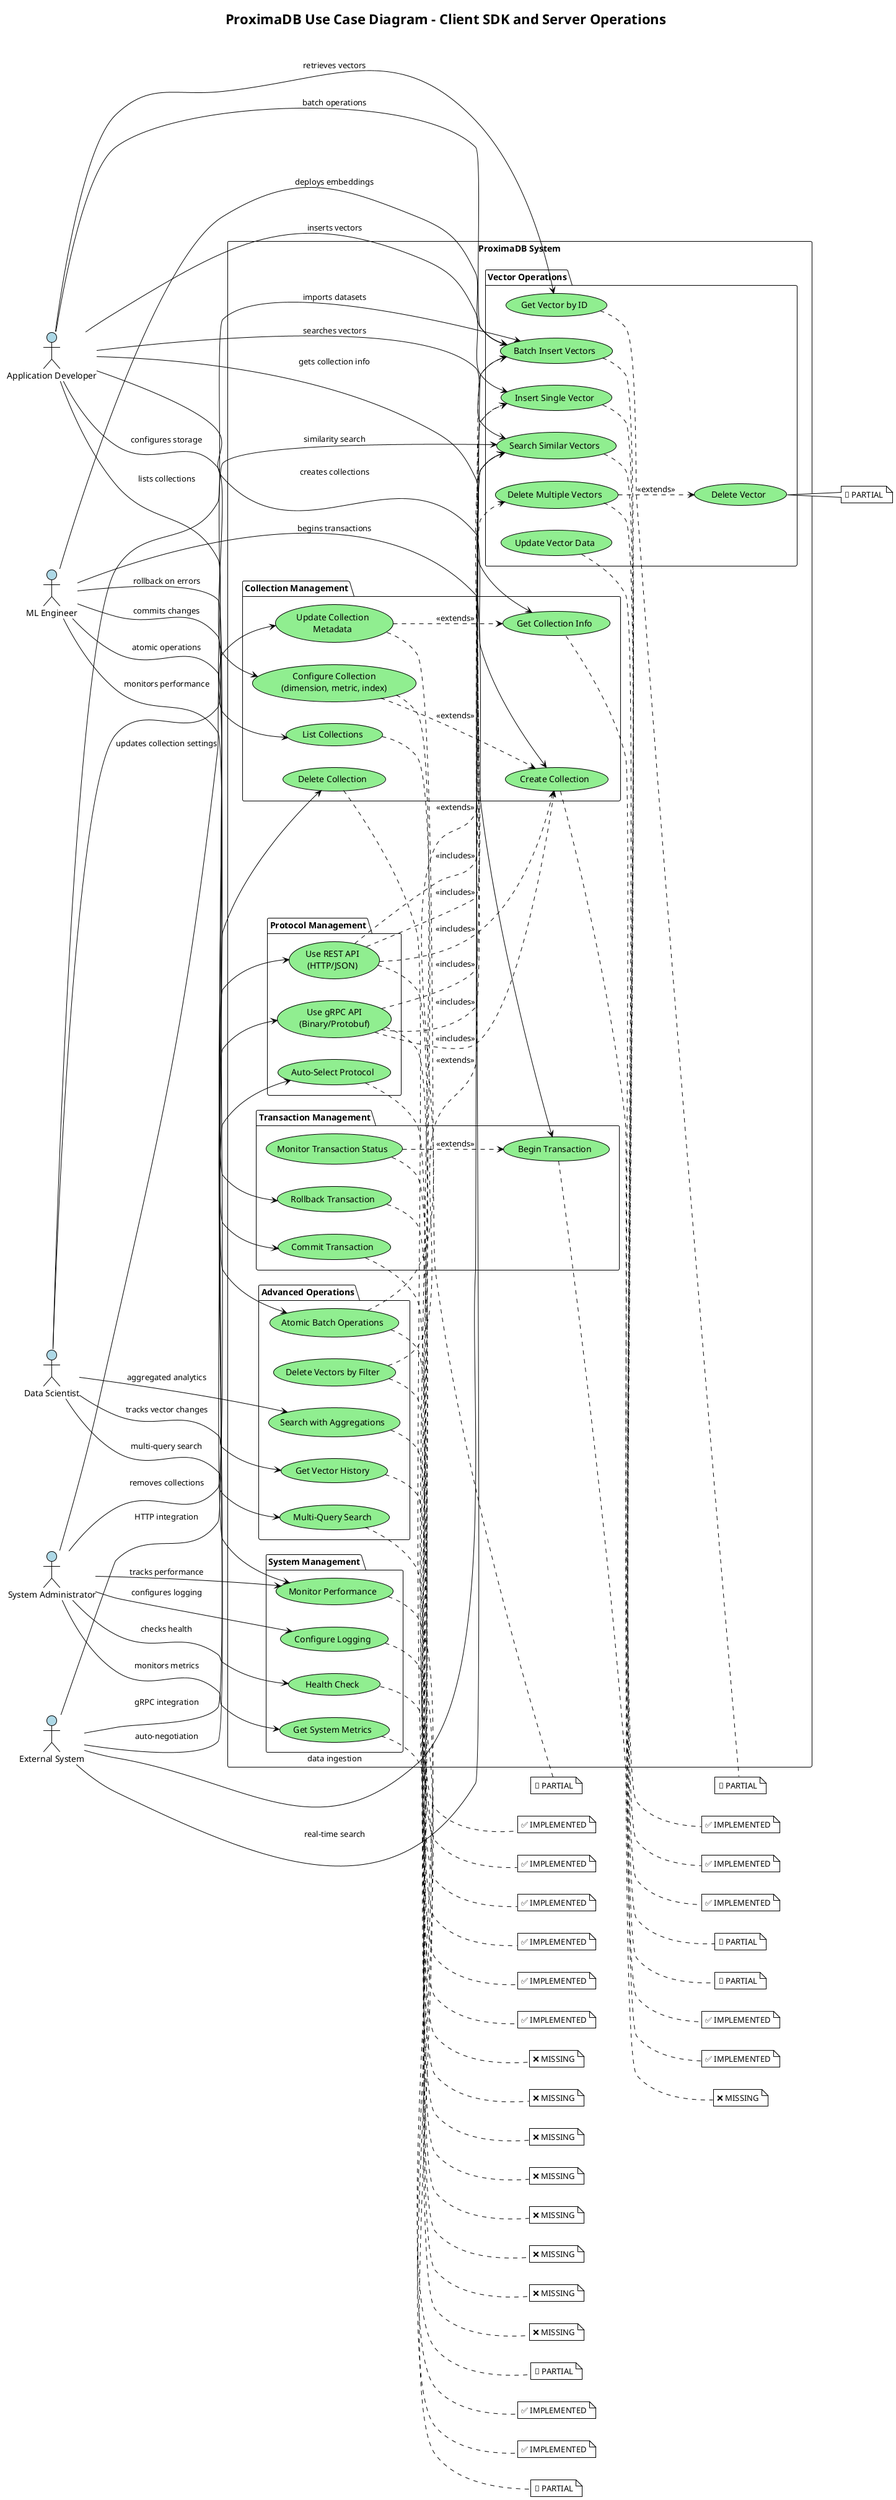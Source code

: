 @startuml ProximaDB_Use_Case_Diagram
!theme plain
skinparam backgroundColor white
skinparam actorBackgroundColor lightblue
skinparam usecaseBackgroundColor lightgreen

title ProximaDB Use Case Diagram - Client SDK and Server Operations

left to right direction

' Actors
actor "Application Developer" as Developer
actor "Data Scientist" as DataScientist  
actor "ML Engineer" as MLEngineer
actor "System Administrator" as SysAdmin
actor "External System" as ExtSys

' System Boundary
rectangle "ProximaDB System" {
    
    ' Collection Management Use Cases
    package "Collection Management" {
        usecase "Create Collection" as UC1
        usecase "Configure Collection\n(dimension, metric, index)" as UC2
        usecase "List Collections" as UC3
        usecase "Get Collection Info" as UC4
        usecase "Update Collection\nMetadata" as UC5
        usecase "Delete Collection" as UC6
    }
    
    ' Vector Operations Use Cases  
    package "Vector Operations" {
        usecase "Insert Single Vector" as UC7
        usecase "Batch Insert Vectors" as UC8
        usecase "Search Similar Vectors" as UC9
        usecase "Get Vector by ID" as UC10
        usecase "Update Vector Data" as UC11
        usecase "Delete Vector" as UC12
        usecase "Delete Multiple Vectors" as UC13
    }
    
    ' Advanced Vector Operations
    package "Advanced Operations" {
        usecase "Multi-Query Search" as UC14
        usecase "Search with Aggregations" as UC15
        usecase "Delete Vectors by Filter" as UC16
        usecase "Get Vector History" as UC17
        usecase "Atomic Batch Operations" as UC18
    }
    
    ' Transaction Management
    package "Transaction Management" {
        usecase "Begin Transaction" as UC19
        usecase "Commit Transaction" as UC20
        usecase "Rollback Transaction" as UC21
        usecase "Monitor Transaction Status" as UC22
    }
    
    ' System Operations
    package "System Management" {
        usecase "Health Check" as UC23
        usecase "Get System Metrics" as UC24
        usecase "Monitor Performance" as UC25
        usecase "Configure Logging" as UC26
    }
    
    ' Protocol Selection
    package "Protocol Management" {
        usecase "Use REST API\n(HTTP/JSON)" as UC27
        usecase "Use gRPC API\n(Binary/Protobuf)" as UC28
        usecase "Auto-Select Protocol" as UC29
    }
}

' Relationships - Developer Use Cases
Developer --> UC1 : creates collections
Developer --> UC2 : configures storage
Developer --> UC7 : inserts vectors
Developer --> UC8 : batch operations
Developer --> UC9 : searches vectors
Developer --> UC10 : retrieves vectors
Developer --> UC3 : lists collections
Developer --> UC4 : gets collection info

' Relationships - Data Scientist Use Cases  
DataScientist --> UC9 : similarity search
DataScientist --> UC14 : multi-query search
DataScientist --> UC15 : aggregated analytics
DataScientist --> UC8 : imports datasets
DataScientist --> UC17 : tracks vector changes

' Relationships - ML Engineer Use Cases
MLEngineer --> UC8 : deploys embeddings
MLEngineer --> UC18 : atomic operations
MLEngineer --> UC19 : begins transactions
MLEngineer --> UC20 : commits changes
MLEngineer --> UC21 : rollback on errors
MLEngineer --> UC25 : monitors performance

' Relationships - System Administrator Use Cases
SysAdmin --> UC23 : checks health
SysAdmin --> UC24 : monitors metrics
SysAdmin --> UC25 : tracks performance  
SysAdmin --> UC26 : configures logging
SysAdmin --> UC5 : updates collection settings
SysAdmin --> UC6 : removes collections

' Relationships - External System Use Cases
ExtSys --> UC27 : HTTP integration
ExtSys --> UC28 : gRPC integration
ExtSys --> UC29 : auto-negotiation
ExtSys --> UC9 : real-time search
ExtSys --> UC8 : data ingestion

' Advanced Relationships
UC2 ..> UC1 : <<extends>>
UC5 ..> UC4 : <<extends>>
UC13 ..> UC12 : <<extends>>
UC16 ..> UC13 : <<extends>>
UC18 ..> UC8 : <<extends>>
UC22 ..> UC19 : <<extends>>

' Protocol Dependencies
UC27 ..> UC1 : <<includes>>
UC27 ..> UC7 : <<includes>>
UC27 ..> UC9 : <<includes>>
UC28 ..> UC1 : <<includes>>
UC28 ..> UC7 : <<includes>>
UC28 ..> UC9 : <<includes>>

' Implementation Status
note right of UC1 : ✅ IMPLEMENTED
note right of UC2 : ✅ IMPLEMENTED
note right of UC3 : ✅ IMPLEMENTED
note right of UC4 : ✅ IMPLEMENTED
note right of UC5 : 🚧 PARTIAL
note right of UC6 : ✅ IMPLEMENTED
note right of UC7 : ✅ IMPLEMENTED
note right of UC8 : ✅ IMPLEMENTED
note right of UC9 : ✅ IMPLEMENTED
note right of UC10 : 🚧 PARTIAL
note right of UC11 : 🚧 PARTIAL
note right of UC12 : 🚧 PARTIAL
note right of UC13 : 🚧 PARTIAL
note right of UC14 : ❌ MISSING
note right of UC15 : ❌ MISSING
note right of UC16 : ❌ MISSING
note right of UC17 : ❌ MISSING
note right of UC18 : ❌ MISSING
note right of UC19 : ❌ MISSING
note right of UC20 : ❌ MISSING
note right of UC21 : ❌ MISSING
note right of UC22 : ❌ MISSING
note right of UC23 : ✅ IMPLEMENTED
note right of UC24 : 🚧 PARTIAL
note right of UC25 : 🚧 PARTIAL
note right of UC26 : ✅ IMPLEMENTED
note right of UC27 : ✅ IMPLEMENTED
note right of UC28 : ✅ IMPLEMENTED
note right of UC29 : ✅ IMPLEMENTED

@enduml
